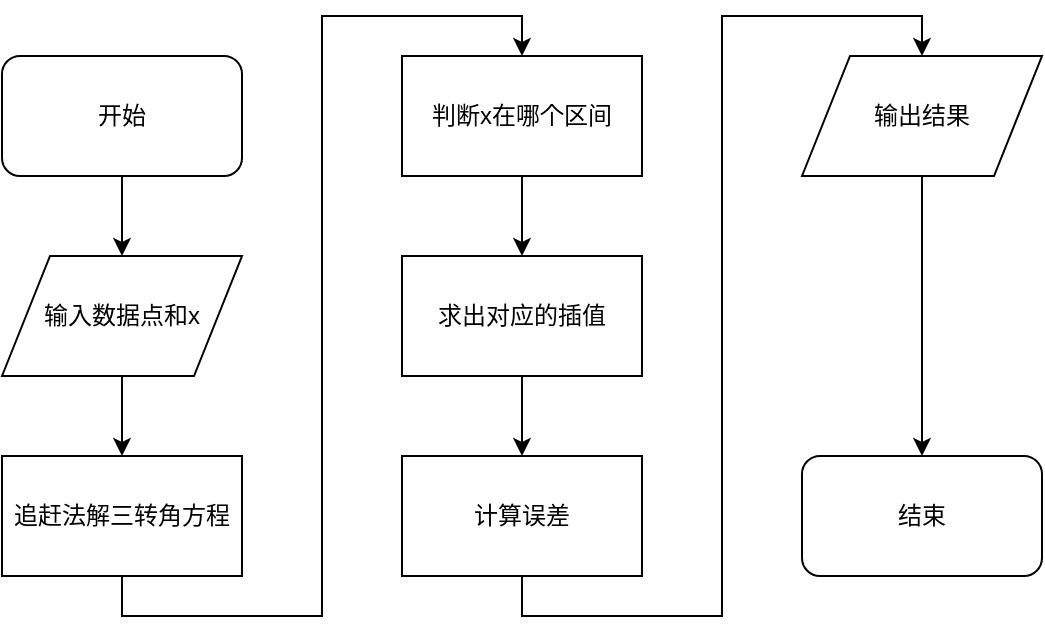 <mxfile version="12.1.1" type="device" pages="1"><diagram id="gkWAeUZBm5dAove8ta-e" name="Page-1"><mxGraphModel dx="1024" dy="526" grid="1" gridSize="10" guides="1" tooltips="1" connect="1" arrows="1" fold="1" page="1" pageScale="1" pageWidth="827" pageHeight="1169" math="0" shadow="0"><root><mxCell id="0"/><mxCell id="1" parent="0"/><mxCell id="p5Co02Cs00gIMkrO9VW3-8" style="edgeStyle=orthogonalEdgeStyle;rounded=0;orthogonalLoop=1;jettySize=auto;html=1;exitX=0.5;exitY=1;exitDx=0;exitDy=0;entryX=0.5;entryY=0;entryDx=0;entryDy=0;" edge="1" parent="1" source="p5Co02Cs00gIMkrO9VW3-1" target="p5Co02Cs00gIMkrO9VW3-2"><mxGeometry relative="1" as="geometry"/></mxCell><mxCell id="p5Co02Cs00gIMkrO9VW3-1" value="开始" style="rounded=1;whiteSpace=wrap;html=1;" vertex="1" parent="1"><mxGeometry x="40" y="240" width="120" height="60" as="geometry"/></mxCell><mxCell id="p5Co02Cs00gIMkrO9VW3-19" style="edgeStyle=orthogonalEdgeStyle;rounded=0;orthogonalLoop=1;jettySize=auto;html=1;exitX=0.5;exitY=1;exitDx=0;exitDy=0;entryX=0.5;entryY=0;entryDx=0;entryDy=0;" edge="1" parent="1" source="p5Co02Cs00gIMkrO9VW3-2" target="p5Co02Cs00gIMkrO9VW3-3"><mxGeometry relative="1" as="geometry"/></mxCell><mxCell id="p5Co02Cs00gIMkrO9VW3-2" value="输入数据点和x" style="shape=parallelogram;perimeter=parallelogramPerimeter;whiteSpace=wrap;html=1;" vertex="1" parent="1"><mxGeometry x="40" y="340" width="120" height="60" as="geometry"/></mxCell><mxCell id="p5Co02Cs00gIMkrO9VW3-12" style="edgeStyle=orthogonalEdgeStyle;rounded=0;orthogonalLoop=1;jettySize=auto;html=1;exitX=0.5;exitY=1;exitDx=0;exitDy=0;entryX=0.5;entryY=0;entryDx=0;entryDy=0;" edge="1" parent="1" source="p5Co02Cs00gIMkrO9VW3-3" target="p5Co02Cs00gIMkrO9VW3-5"><mxGeometry relative="1" as="geometry"/></mxCell><mxCell id="p5Co02Cs00gIMkrO9VW3-3" value="追赶法解三转角方程" style="rounded=0;whiteSpace=wrap;html=1;" vertex="1" parent="1"><mxGeometry x="40" y="440" width="120" height="60" as="geometry"/></mxCell><mxCell id="p5Co02Cs00gIMkrO9VW3-15" style="edgeStyle=orthogonalEdgeStyle;rounded=0;orthogonalLoop=1;jettySize=auto;html=1;exitX=0.5;exitY=1;exitDx=0;exitDy=0;entryX=0.5;entryY=0;entryDx=0;entryDy=0;" edge="1" parent="1" source="p5Co02Cs00gIMkrO9VW3-5" target="p5Co02Cs00gIMkrO9VW3-14"><mxGeometry relative="1" as="geometry"/></mxCell><mxCell id="p5Co02Cs00gIMkrO9VW3-5" value="判断x在哪个区间" style="rounded=0;whiteSpace=wrap;html=1;" vertex="1" parent="1"><mxGeometry x="240" y="240" width="120" height="60" as="geometry"/></mxCell><mxCell id="p5Co02Cs00gIMkrO9VW3-18" style="edgeStyle=orthogonalEdgeStyle;rounded=0;orthogonalLoop=1;jettySize=auto;html=1;exitX=0.5;exitY=1;exitDx=0;exitDy=0;entryX=0.5;entryY=0;entryDx=0;entryDy=0;" edge="1" parent="1" source="p5Co02Cs00gIMkrO9VW3-6" target="p5Co02Cs00gIMkrO9VW3-7"><mxGeometry relative="1" as="geometry"/></mxCell><mxCell id="p5Co02Cs00gIMkrO9VW3-6" value="输出结果" style="shape=parallelogram;perimeter=parallelogramPerimeter;whiteSpace=wrap;html=1;" vertex="1" parent="1"><mxGeometry x="440" y="240" width="120" height="60" as="geometry"/></mxCell><mxCell id="p5Co02Cs00gIMkrO9VW3-7" value="结束" style="rounded=1;whiteSpace=wrap;html=1;" vertex="1" parent="1"><mxGeometry x="440" y="440" width="120" height="60" as="geometry"/></mxCell><mxCell id="p5Co02Cs00gIMkrO9VW3-17" style="edgeStyle=orthogonalEdgeStyle;rounded=0;orthogonalLoop=1;jettySize=auto;html=1;exitX=0.5;exitY=1;exitDx=0;exitDy=0;entryX=0.5;entryY=0;entryDx=0;entryDy=0;" edge="1" parent="1" source="p5Co02Cs00gIMkrO9VW3-13" target="p5Co02Cs00gIMkrO9VW3-6"><mxGeometry relative="1" as="geometry"/></mxCell><mxCell id="p5Co02Cs00gIMkrO9VW3-13" value="计算误差" style="rounded=0;whiteSpace=wrap;html=1;" vertex="1" parent="1"><mxGeometry x="240" y="440" width="120" height="60" as="geometry"/></mxCell><mxCell id="p5Co02Cs00gIMkrO9VW3-16" style="edgeStyle=orthogonalEdgeStyle;rounded=0;orthogonalLoop=1;jettySize=auto;html=1;exitX=0.5;exitY=1;exitDx=0;exitDy=0;entryX=0.5;entryY=0;entryDx=0;entryDy=0;" edge="1" parent="1" source="p5Co02Cs00gIMkrO9VW3-14" target="p5Co02Cs00gIMkrO9VW3-13"><mxGeometry relative="1" as="geometry"/></mxCell><mxCell id="p5Co02Cs00gIMkrO9VW3-14" value="求出对应的插值" style="rounded=0;whiteSpace=wrap;html=1;" vertex="1" parent="1"><mxGeometry x="240" y="340" width="120" height="60" as="geometry"/></mxCell></root></mxGraphModel></diagram></mxfile>